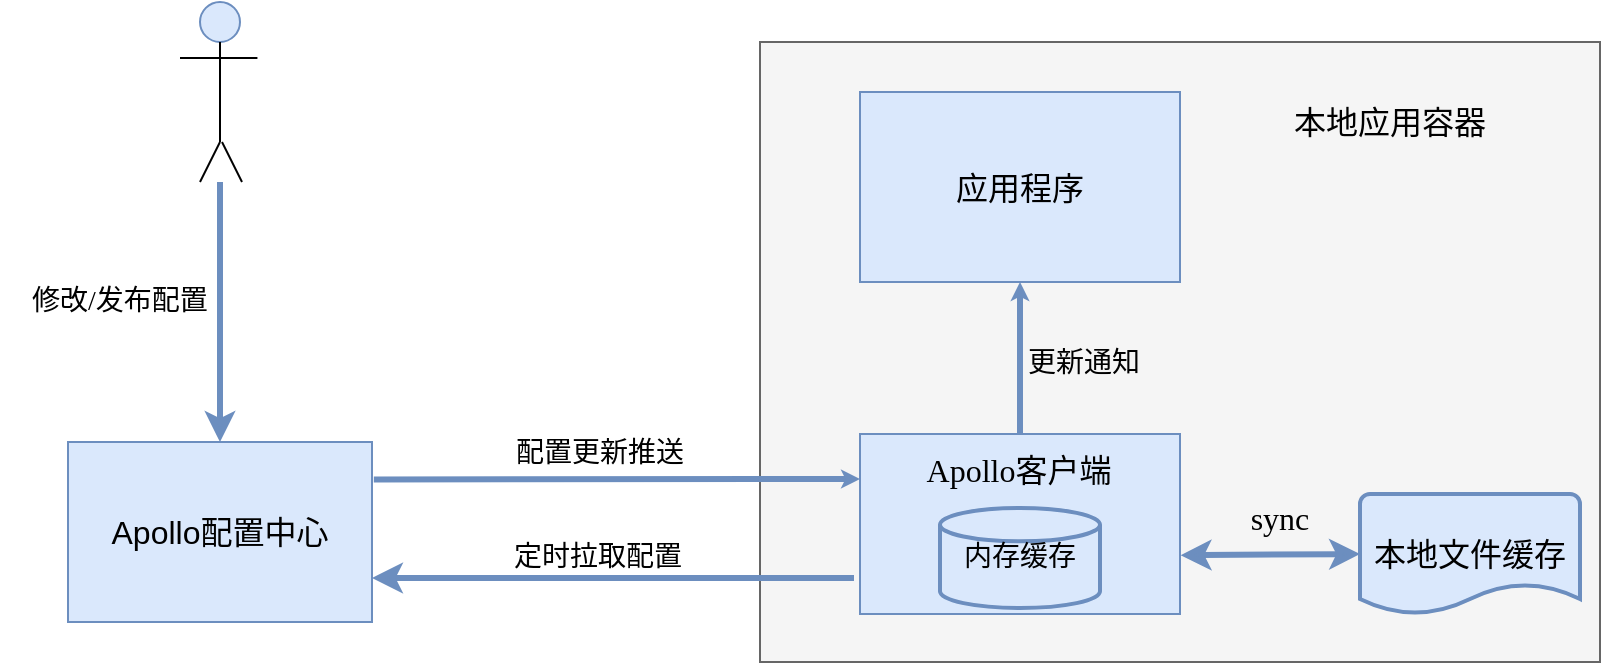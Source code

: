 <mxfile version="14.7.0" type="github">
  <diagram name="Page-1" id="74e2e168-ea6b-b213-b513-2b3c1d86103e">
    <mxGraphModel dx="1635" dy="936" grid="1" gridSize="10" guides="1" tooltips="1" connect="1" arrows="1" fold="1" page="1" pageScale="1" pageWidth="1100" pageHeight="850" background="none" math="0" shadow="0">
      <root>
        <mxCell id="0" />
        <mxCell id="1" parent="0" />
        <mxCell id="E5fLCeuCiGyZJZs4yHPO-1" value="" style="ellipse;whiteSpace=wrap;html=1;fontSize=12;fillColor=#dae8fc;strokeColor=#6c8ebf;" vertex="1" parent="1">
          <mxGeometry x="180" y="330" width="20" height="20" as="geometry" />
        </mxCell>
        <mxCell id="E5fLCeuCiGyZJZs4yHPO-2" value="" style="endArrow=none;html=1;fontSize=12;" edge="1" parent="1">
          <mxGeometry width="50" height="50" relative="1" as="geometry">
            <mxPoint x="170" y="358" as="sourcePoint" />
            <mxPoint x="200" y="358" as="targetPoint" />
            <Array as="points">
              <mxPoint x="200" y="358" />
              <mxPoint x="210" y="358" />
            </Array>
          </mxGeometry>
        </mxCell>
        <mxCell id="E5fLCeuCiGyZJZs4yHPO-3" value="" style="endArrow=none;html=1;fontSize=12;" edge="1" parent="1">
          <mxGeometry width="50" height="50" relative="1" as="geometry">
            <mxPoint x="190" y="400" as="sourcePoint" />
            <mxPoint x="190" y="350" as="targetPoint" />
          </mxGeometry>
        </mxCell>
        <mxCell id="E5fLCeuCiGyZJZs4yHPO-4" value="" style="endArrow=none;html=1;fontSize=12;" edge="1" parent="1">
          <mxGeometry width="50" height="50" relative="1" as="geometry">
            <mxPoint x="180" y="420" as="sourcePoint" />
            <mxPoint x="190" y="400" as="targetPoint" />
          </mxGeometry>
        </mxCell>
        <mxCell id="E5fLCeuCiGyZJZs4yHPO-5" value="" style="endArrow=none;html=1;fontSize=12;" edge="1" parent="1">
          <mxGeometry width="50" height="50" relative="1" as="geometry">
            <mxPoint x="191" y="400" as="sourcePoint" />
            <mxPoint x="201" y="420" as="targetPoint" />
          </mxGeometry>
        </mxCell>
        <mxCell id="E5fLCeuCiGyZJZs4yHPO-6" value="&lt;font style=&quot;font-size: 16px&quot;&gt;Apollo配置中心&lt;/font&gt;" style="rounded=0;whiteSpace=wrap;html=1;fontSize=12;fillColor=#dae8fc;strokeColor=#6c8ebf;" vertex="1" parent="1">
          <mxGeometry x="114" y="550" width="152" height="90" as="geometry" />
        </mxCell>
        <mxCell id="E5fLCeuCiGyZJZs4yHPO-9" value="" style="endArrow=classic;html=1;fillColor=#dae8fc;strokeColor=#6c8ebf;fontSize=12;entryX=0.5;entryY=0;entryDx=0;entryDy=0;fontStyle=1;strokeWidth=3;" edge="1" parent="1" target="E5fLCeuCiGyZJZs4yHPO-6">
          <mxGeometry width="50" height="50" relative="1" as="geometry">
            <mxPoint x="190" y="420" as="sourcePoint" />
            <mxPoint x="189.71" y="510" as="targetPoint" />
          </mxGeometry>
        </mxCell>
        <mxCell id="E5fLCeuCiGyZJZs4yHPO-10" value="&lt;font style=&quot;font-size: 14px&quot;&gt;修改/发布配置&lt;/font&gt;" style="text;html=1;strokeColor=none;fillColor=none;align=center;verticalAlign=middle;whiteSpace=wrap;rounded=0;fontSize=12;fontFamily=Times New Roman;" vertex="1" parent="1">
          <mxGeometry x="80" y="470" width="120" height="20" as="geometry" />
        </mxCell>
        <mxCell id="E5fLCeuCiGyZJZs4yHPO-11" value="" style="rounded=0;whiteSpace=wrap;html=1;fontFamily=Times New Roman;fontSize=12;fillColor=#f5f5f5;strokeColor=#666666;fontColor=#333333;" vertex="1" parent="1">
          <mxGeometry x="460" y="350" width="420" height="310" as="geometry" />
        </mxCell>
        <mxCell id="E5fLCeuCiGyZJZs4yHPO-12" value="&lt;font style=&quot;font-size: 16px&quot;&gt;本地应用容器&lt;/font&gt;" style="text;html=1;strokeColor=none;fillColor=none;align=center;verticalAlign=middle;whiteSpace=wrap;rounded=0;fontFamily=Times New Roman;fontSize=12;" vertex="1" parent="1">
          <mxGeometry x="710" y="375" width="130" height="30" as="geometry" />
        </mxCell>
        <mxCell id="E5fLCeuCiGyZJZs4yHPO-13" value="&lt;font style=&quot;font-size: 16px&quot;&gt;应用程序&lt;/font&gt;" style="rounded=0;whiteSpace=wrap;html=1;fontFamily=Times New Roman;fontSize=12;fillColor=#dae8fc;strokeColor=#6c8ebf;" vertex="1" parent="1">
          <mxGeometry x="510" y="375" width="160" height="95" as="geometry" />
        </mxCell>
        <mxCell id="E5fLCeuCiGyZJZs4yHPO-14" value="" style="rounded=0;whiteSpace=wrap;html=1;fontFamily=Times New Roman;fontSize=12;fillColor=#dae8fc;strokeColor=#6c8ebf;" vertex="1" parent="1">
          <mxGeometry x="510" y="546" width="160" height="90" as="geometry" />
        </mxCell>
        <mxCell id="E5fLCeuCiGyZJZs4yHPO-15" value="&lt;font style=&quot;font-size: 16px&quot;&gt;本地文件缓存&lt;/font&gt;" style="strokeWidth=2;html=1;shape=mxgraph.flowchart.document2;whiteSpace=wrap;size=0.25;fontFamily=Times New Roman;fontSize=12;fillColor=#dae8fc;strokeColor=#6c8ebf;" vertex="1" parent="1">
          <mxGeometry x="760" y="576" width="110" height="60" as="geometry" />
        </mxCell>
        <mxCell id="E5fLCeuCiGyZJZs4yHPO-16" value="&lt;font style=&quot;font-size: 14px&quot;&gt;内存缓存&lt;/font&gt;" style="strokeWidth=2;html=1;shape=mxgraph.flowchart.database;whiteSpace=wrap;fontFamily=Times New Roman;fontSize=12;fillColor=#dae8fc;strokeColor=#6c8ebf;" vertex="1" parent="1">
          <mxGeometry x="550" y="583" width="80" height="50" as="geometry" />
        </mxCell>
        <mxCell id="E5fLCeuCiGyZJZs4yHPO-17" value="&lt;font style=&quot;font-size: 16px&quot;&gt;Apollo客户端&lt;/font&gt;" style="text;html=1;strokeColor=none;fillColor=none;align=center;verticalAlign=middle;whiteSpace=wrap;rounded=0;fontFamily=Times New Roman;fontSize=12;" vertex="1" parent="1">
          <mxGeometry x="537" y="554" width="105" height="20" as="geometry" />
        </mxCell>
        <mxCell id="E5fLCeuCiGyZJZs4yHPO-18" value="" style="endArrow=classic;startArrow=classic;html=1;fontFamily=Times New Roman;fontSize=12;strokeWidth=3;entryX=0;entryY=0.5;entryDx=0;entryDy=0;entryPerimeter=0;exitX=1.002;exitY=0.673;exitDx=0;exitDy=0;exitPerimeter=0;fillColor=#dae8fc;strokeColor=#6c8ebf;" edge="1" parent="1" source="E5fLCeuCiGyZJZs4yHPO-14" target="E5fLCeuCiGyZJZs4yHPO-15">
          <mxGeometry width="50" height="50" relative="1" as="geometry">
            <mxPoint x="670" y="613" as="sourcePoint" />
            <mxPoint x="750" y="613" as="targetPoint" />
          </mxGeometry>
        </mxCell>
        <mxCell id="E5fLCeuCiGyZJZs4yHPO-19" value="&lt;font style=&quot;font-size: 16px&quot;&gt;sync&lt;/font&gt;" style="text;html=1;strokeColor=none;fillColor=none;align=center;verticalAlign=middle;whiteSpace=wrap;rounded=0;fontFamily=Times New Roman;fontSize=12;" vertex="1" parent="1">
          <mxGeometry x="700" y="578" width="40" height="20" as="geometry" />
        </mxCell>
        <mxCell id="E5fLCeuCiGyZJZs4yHPO-20" value="" style="endArrow=classic;html=1;fillColor=#dae8fc;strokeColor=#6c8ebf;fontSize=12;fontStyle=1;strokeWidth=3;entryX=0;entryY=0.25;entryDx=0;entryDy=0;exitX=1.006;exitY=0.208;exitDx=0;exitDy=0;endSize=0;startSize=0;jumpSize=0;exitPerimeter=0;" edge="1" parent="1" source="E5fLCeuCiGyZJZs4yHPO-6" target="E5fLCeuCiGyZJZs4yHPO-14">
          <mxGeometry width="50" height="50" relative="1" as="geometry">
            <mxPoint x="269" y="567.5" as="sourcePoint" />
            <mxPoint x="490" y="568" as="targetPoint" />
          </mxGeometry>
        </mxCell>
        <mxCell id="E5fLCeuCiGyZJZs4yHPO-21" value="" style="endArrow=classic;html=1;fontFamily=Times New Roman;fontSize=12;strokeWidth=3;fillColor=#dae8fc;strokeColor=#6c8ebf;" edge="1" parent="1">
          <mxGeometry width="50" height="50" relative="1" as="geometry">
            <mxPoint x="507" y="618" as="sourcePoint" />
            <mxPoint x="266" y="618" as="targetPoint" />
            <Array as="points">
              <mxPoint x="266" y="618" />
            </Array>
          </mxGeometry>
        </mxCell>
        <mxCell id="E5fLCeuCiGyZJZs4yHPO-22" value="&lt;font style=&quot;font-size: 14px&quot;&gt;配置更新推送&lt;/font&gt;" style="text;html=1;strokeColor=none;fillColor=none;align=center;verticalAlign=middle;whiteSpace=wrap;rounded=0;fontSize=12;fontFamily=Times New Roman;" vertex="1" parent="1">
          <mxGeometry x="320" y="546" width="120" height="20" as="geometry" />
        </mxCell>
        <mxCell id="E5fLCeuCiGyZJZs4yHPO-23" value="&lt;font style=&quot;font-size: 14px&quot;&gt;定时拉取配置&lt;/font&gt;" style="text;html=1;strokeColor=none;fillColor=none;align=center;verticalAlign=middle;whiteSpace=wrap;rounded=0;fontSize=12;fontFamily=Times New Roman;" vertex="1" parent="1">
          <mxGeometry x="319" y="598" width="120" height="20" as="geometry" />
        </mxCell>
        <mxCell id="E5fLCeuCiGyZJZs4yHPO-25" value="" style="endArrow=classic;html=1;fontFamily=Times New Roman;fontSize=12;startSize=0;endSize=0;strokeWidth=3;exitX=0.5;exitY=0;exitDx=0;exitDy=0;fillColor=#dae8fc;strokeColor=#6c8ebf;" edge="1" parent="1" source="E5fLCeuCiGyZJZs4yHPO-14">
          <mxGeometry width="50" height="50" relative="1" as="geometry">
            <mxPoint x="560" y="530" as="sourcePoint" />
            <mxPoint x="590" y="470" as="targetPoint" />
          </mxGeometry>
        </mxCell>
        <mxCell id="E5fLCeuCiGyZJZs4yHPO-26" value="&lt;span style=&quot;font-size: 14px&quot;&gt;更新通知&lt;/span&gt;" style="text;html=1;strokeColor=none;fillColor=none;align=center;verticalAlign=middle;whiteSpace=wrap;rounded=0;fontSize=12;fontFamily=Times New Roman;" vertex="1" parent="1">
          <mxGeometry x="562" y="501" width="120" height="20" as="geometry" />
        </mxCell>
      </root>
    </mxGraphModel>
  </diagram>
</mxfile>
